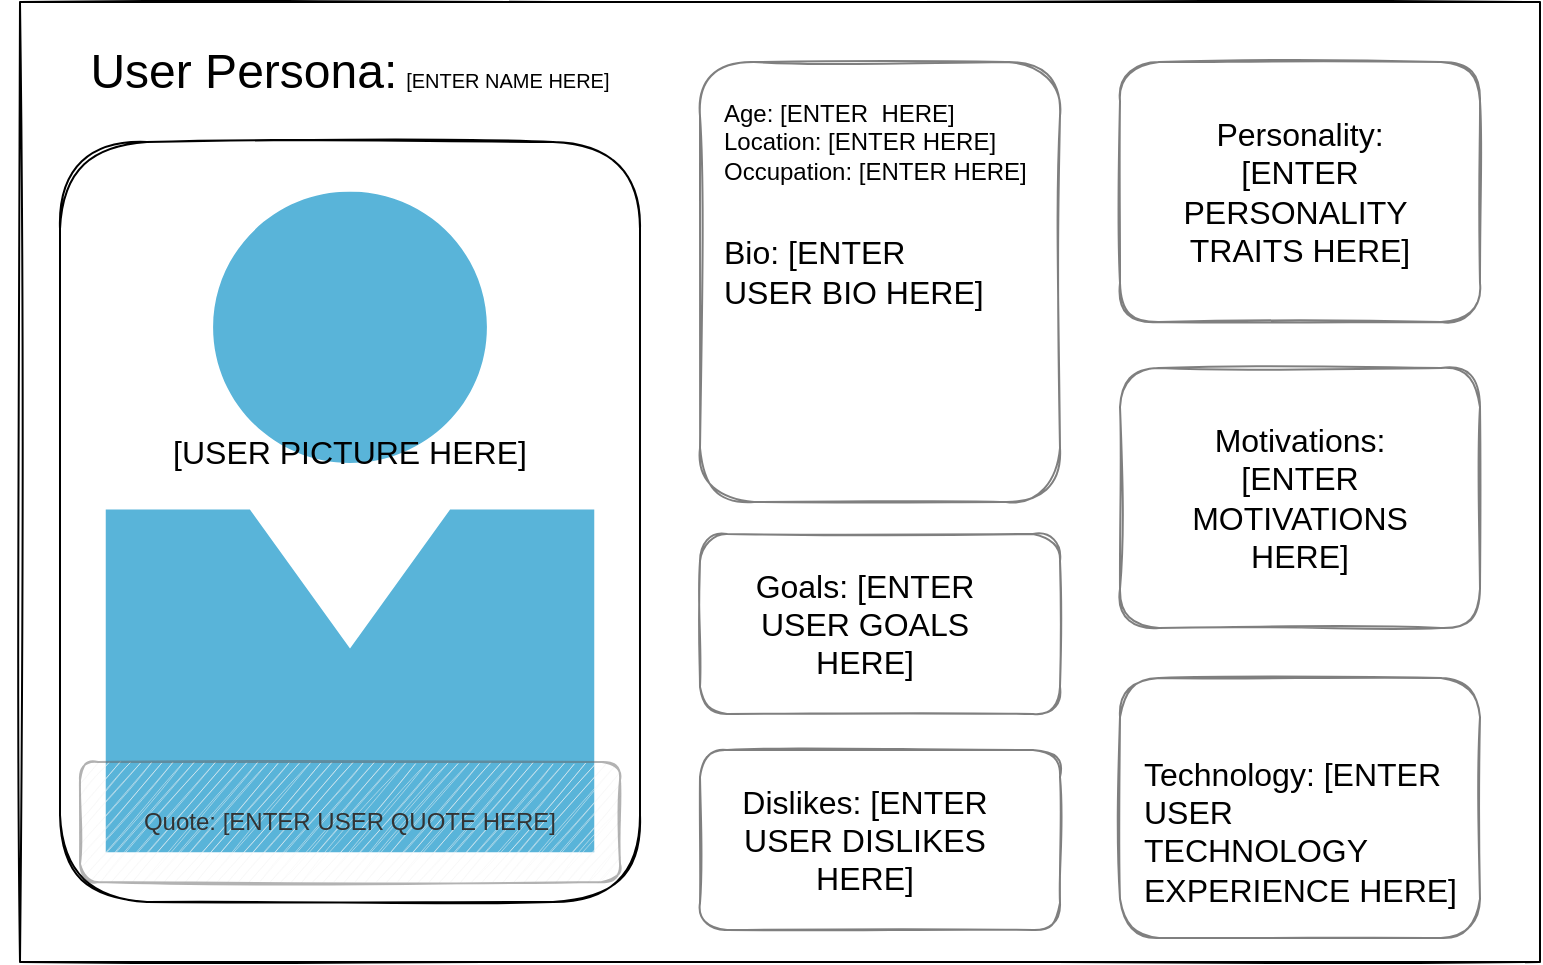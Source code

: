 <mxfile version="15.5.4" type="github">
  <diagram id="mMpzZg5TJ10koLwNQ0S1" name="Page-1">
    <mxGraphModel dx="1027" dy="512" grid="1" gridSize="10" guides="1" tooltips="1" connect="1" arrows="1" fold="1" page="1" pageScale="1" pageWidth="850" pageHeight="1100" math="0" shadow="0">
      <root>
        <mxCell id="0" />
        <mxCell id="1" parent="0" />
        <mxCell id="EInlpvZuZS8mgnIWAViY-1" value="" style="rounded=0;whiteSpace=wrap;html=1;sketch=1;" vertex="1" parent="1">
          <mxGeometry x="40" y="40" width="760" height="480" as="geometry" />
        </mxCell>
        <mxCell id="EInlpvZuZS8mgnIWAViY-8" value="" style="rounded=1;whiteSpace=wrap;html=1;fontSize=16;align=right;sketch=1;" vertex="1" parent="1">
          <mxGeometry x="60" y="110" width="290" height="380" as="geometry" />
        </mxCell>
        <mxCell id="EInlpvZuZS8mgnIWAViY-7" value="" style="sketch=1;aspect=fixed;html=1;points=[];align=center;image;fontSize=12;image=img/lib/mscae/Person.svg;" vertex="1" parent="1">
          <mxGeometry x="82.75" y="134.79" width="244.5" height="330.42" as="geometry" />
        </mxCell>
        <mxCell id="EInlpvZuZS8mgnIWAViY-3" value="Quote: [ENTER USER QUOTE HERE]" style="rounded=1;whiteSpace=wrap;html=1;glass=0;opacity=50;fillColor=#f5f5f5;fontColor=#333333;strokeColor=#666666;sketch=1;" vertex="1" parent="1">
          <mxGeometry x="70" y="420" width="270" height="60" as="geometry" />
        </mxCell>
        <mxCell id="EInlpvZuZS8mgnIWAViY-5" value="&lt;div style=&quot;font-size: 16px&quot; align=&quot;right&quot;&gt;&lt;font style=&quot;font-size: 24px&quot;&gt;User Persona:&lt;/font&gt; &lt;font size=&quot;1&quot;&gt;[ENTER NAME HERE]&lt;/font&gt;&lt;br&gt;&lt;/div&gt;" style="text;html=1;strokeColor=none;fillColor=none;align=center;verticalAlign=middle;whiteSpace=wrap;rounded=0;sketch=1;" vertex="1" parent="1">
          <mxGeometry x="30" y="60" width="350" height="30" as="geometry" />
        </mxCell>
        <mxCell id="EInlpvZuZS8mgnIWAViY-9" value="[USER PICTURE HERE]" style="text;html=1;strokeColor=none;fillColor=none;align=center;verticalAlign=middle;whiteSpace=wrap;rounded=0;glass=0;fontSize=16;opacity=50;sketch=1;" vertex="1" parent="1">
          <mxGeometry x="115" y="190" width="180" height="150" as="geometry" />
        </mxCell>
        <mxCell id="EInlpvZuZS8mgnIWAViY-10" value="" style="rounded=1;whiteSpace=wrap;html=1;glass=0;fontSize=16;align=right;opacity=50;sketch=1;shadow=0;" vertex="1" parent="1">
          <mxGeometry x="590" y="70" width="180" height="130" as="geometry" />
        </mxCell>
        <mxCell id="EInlpvZuZS8mgnIWAViY-13" value="" style="rounded=1;whiteSpace=wrap;html=1;glass=0;fontSize=16;align=right;opacity=50;sketch=1;shadow=0;" vertex="1" parent="1">
          <mxGeometry x="380" y="70" width="180" height="220" as="geometry" />
        </mxCell>
        <mxCell id="EInlpvZuZS8mgnIWAViY-14" value="" style="rounded=1;whiteSpace=wrap;html=1;glass=0;fontSize=16;align=right;opacity=50;sketch=1;shadow=0;" vertex="1" parent="1">
          <mxGeometry x="590" y="223" width="180" height="130" as="geometry" />
        </mxCell>
        <mxCell id="EInlpvZuZS8mgnIWAViY-15" value="" style="rounded=1;whiteSpace=wrap;html=1;glass=0;fontSize=16;align=right;opacity=50;sketch=1;shadow=0;" vertex="1" parent="1">
          <mxGeometry x="590" y="378" width="180" height="130" as="geometry" />
        </mxCell>
        <mxCell id="EInlpvZuZS8mgnIWAViY-17" value="" style="rounded=1;whiteSpace=wrap;html=1;glass=0;fontSize=16;align=right;opacity=50;sketch=1;shadow=0;" vertex="1" parent="1">
          <mxGeometry x="380" y="306" width="180" height="90" as="geometry" />
        </mxCell>
        <mxCell id="EInlpvZuZS8mgnIWAViY-18" value="&lt;div style=&quot;font-size: 12px&quot; align=&quot;left&quot;&gt;&lt;font style=&quot;font-size: 12px&quot;&gt;Age: [ENTER&amp;nbsp; HERE]&lt;br&gt;Location: [ENTER HERE]&lt;br&gt;Occupation: [ENTER HERE] &lt;/font&gt;&lt;/div&gt;" style="text;html=1;strokeColor=none;fillColor=none;align=left;verticalAlign=middle;whiteSpace=wrap;rounded=0;shadow=0;glass=0;sketch=1;fontSize=16;opacity=50;" vertex="1" parent="1">
          <mxGeometry x="390" y="80" width="210" height="60" as="geometry" />
        </mxCell>
        <mxCell id="EInlpvZuZS8mgnIWAViY-19" value="Bio: [ENTER USER BIO HERE]" style="text;html=1;strokeColor=none;fillColor=none;align=left;verticalAlign=middle;whiteSpace=wrap;rounded=0;shadow=0;glass=0;sketch=1;fontSize=16;opacity=50;" vertex="1" parent="1">
          <mxGeometry x="390" y="120" width="140" height="110" as="geometry" />
        </mxCell>
        <mxCell id="EInlpvZuZS8mgnIWAViY-21" value="" style="rounded=1;whiteSpace=wrap;html=1;glass=0;fontSize=16;align=right;opacity=50;sketch=1;shadow=0;" vertex="1" parent="1">
          <mxGeometry x="380" y="414" width="180" height="90" as="geometry" />
        </mxCell>
        <mxCell id="EInlpvZuZS8mgnIWAViY-24" value="&lt;font style=&quot;font-size: 16px&quot;&gt;Goals: [ENTER USER GOALS HERE]&lt;/font&gt;" style="text;html=1;strokeColor=none;fillColor=none;align=center;verticalAlign=middle;whiteSpace=wrap;rounded=0;shadow=0;glass=0;sketch=1;fontSize=12;opacity=50;" vertex="1" parent="1">
          <mxGeometry x="390" y="336" width="145" height="30" as="geometry" />
        </mxCell>
        <mxCell id="EInlpvZuZS8mgnIWAViY-26" value="&lt;font style=&quot;font-size: 16px&quot;&gt;Dislikes: [ENTER USER DISLIKES HERE]&lt;/font&gt;" style="text;html=1;strokeColor=none;fillColor=none;align=center;verticalAlign=middle;whiteSpace=wrap;rounded=0;shadow=0;glass=0;sketch=1;fontSize=12;opacity=50;" vertex="1" parent="1">
          <mxGeometry x="390" y="444" width="145" height="30" as="geometry" />
        </mxCell>
        <mxCell id="EInlpvZuZS8mgnIWAViY-27" value="&lt;font style=&quot;font-size: 16px&quot;&gt;Motivations: [ENTER MOTIVATIONS HERE]&lt;/font&gt;" style="text;html=1;strokeColor=none;fillColor=none;align=center;verticalAlign=middle;whiteSpace=wrap;rounded=0;shadow=0;glass=0;sketch=1;fontSize=16;opacity=50;" vertex="1" parent="1">
          <mxGeometry x="620" y="273" width="120" height="30" as="geometry" />
        </mxCell>
        <mxCell id="EInlpvZuZS8mgnIWAViY-28" value="&lt;font style=&quot;font-size: 16px&quot;&gt;Personality: [ENTER PERSONALITY&amp;nbsp; TRAITS HERE]&lt;/font&gt;" style="text;html=1;strokeColor=none;fillColor=none;align=center;verticalAlign=middle;whiteSpace=wrap;rounded=0;shadow=0;glass=0;sketch=1;fontSize=16;opacity=50;" vertex="1" parent="1">
          <mxGeometry x="620" y="120" width="120" height="30" as="geometry" />
        </mxCell>
        <mxCell id="EInlpvZuZS8mgnIWAViY-29" value="&lt;font style=&quot;font-size: 16px&quot;&gt;Technology: [ENTER USER TECHNOLOGY EXPERIENCE HERE]&lt;/font&gt;" style="text;whiteSpace=wrap;html=1;fontSize=16;" vertex="1" parent="1">
          <mxGeometry x="600" y="410" width="160" height="30" as="geometry" />
        </mxCell>
      </root>
    </mxGraphModel>
  </diagram>
</mxfile>
